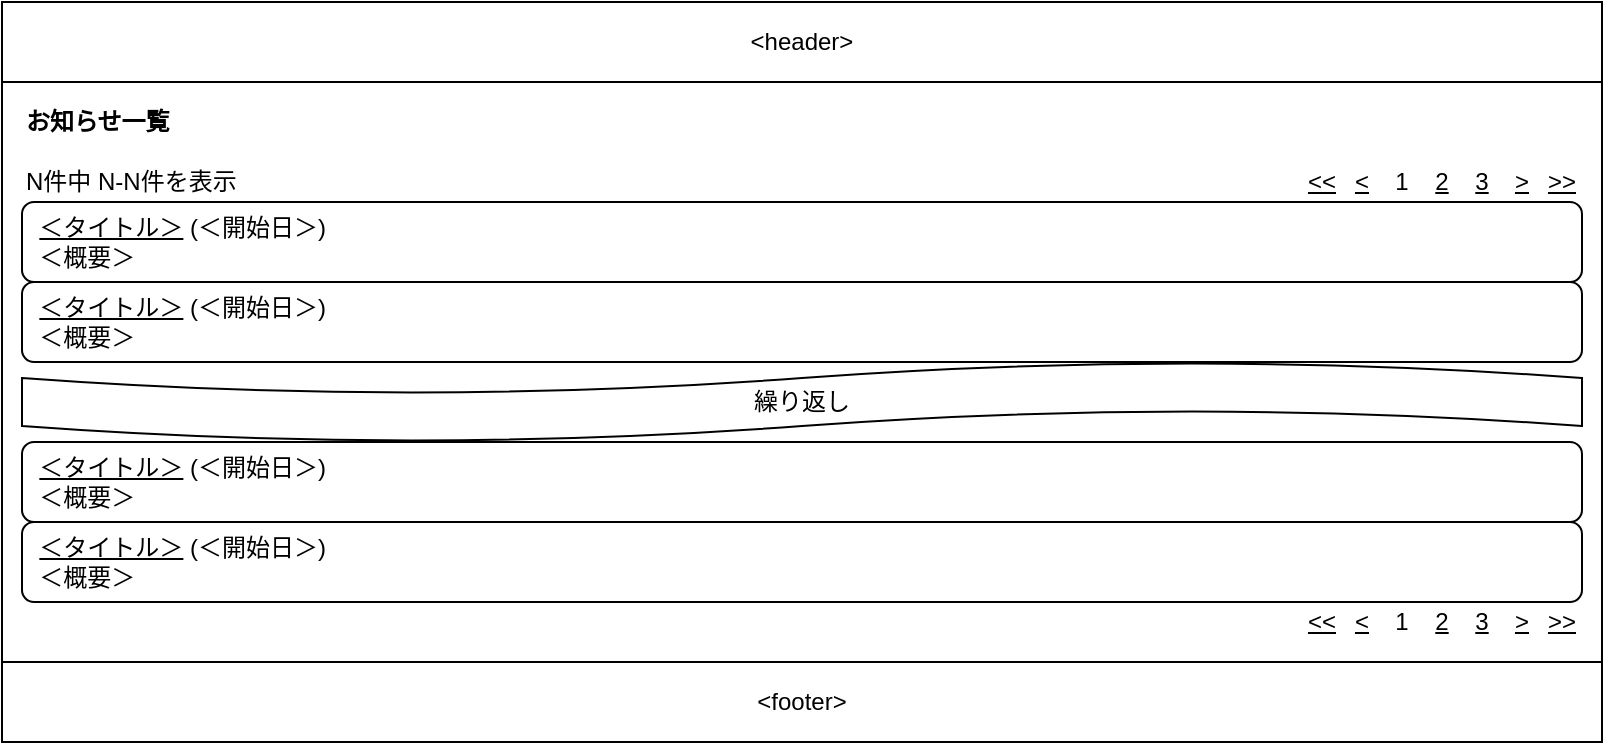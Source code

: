 <mxfile version="14.1.8" type="device"><diagram id="0wbFu1w7UtDS3FDH7eoJ" name="ページ1"><mxGraphModel dx="1106" dy="764" grid="1" gridSize="10" guides="1" tooltips="1" connect="1" arrows="1" fold="1" page="1" pageScale="1" pageWidth="827" pageHeight="1169" math="0" shadow="0"><root><mxCell id="0"/><mxCell id="1" parent="0"/><mxCell id="nQ5bIT8fBWYlCShx5FUW-1" value="&amp;lt;header&amp;gt;" style="rounded=0;whiteSpace=wrap;html=1;fillColor=none;" parent="1" vertex="1"><mxGeometry width="800" height="40" as="geometry"/></mxCell><mxCell id="nQ5bIT8fBWYlCShx5FUW-2" value="" style="rounded=0;whiteSpace=wrap;html=1;fillColor=none;" parent="1" vertex="1"><mxGeometry y="40" width="800" height="290" as="geometry"/></mxCell><mxCell id="nQ5bIT8fBWYlCShx5FUW-3" value="&lt;b&gt;お知らせ一覧&lt;/b&gt;" style="text;html=1;strokeColor=none;fillColor=none;align=left;verticalAlign=middle;whiteSpace=wrap;rounded=0;" parent="1" vertex="1"><mxGeometry x="10" y="50" width="80" height="20" as="geometry"/></mxCell><mxCell id="nQ5bIT8fBWYlCShx5FUW-4" value="&lt;span&gt;&amp;nbsp;&amp;nbsp;&lt;/span&gt;&lt;u&gt;＜タイトル＞&lt;/u&gt;&amp;nbsp;(＜開始日＞)&lt;br&gt;&lt;div&gt;&lt;span&gt;&amp;nbsp; ＜概要＞&lt;/span&gt;&lt;/div&gt;" style="rounded=1;whiteSpace=wrap;html=1;align=left;" parent="1" vertex="1"><mxGeometry x="10" y="100" width="780" height="40" as="geometry"/></mxCell><mxCell id="nQ5bIT8fBWYlCShx5FUW-5" value="N件中 N-N件を表示" style="text;html=1;strokeColor=none;fillColor=none;align=left;verticalAlign=middle;whiteSpace=wrap;rounded=0;" parent="1" vertex="1"><mxGeometry x="10" y="80" width="110" height="20" as="geometry"/></mxCell><mxCell id="nQ5bIT8fBWYlCShx5FUW-21" value="" style="group" parent="1" vertex="1" connectable="0"><mxGeometry x="650" y="80" width="140" height="20" as="geometry"/></mxCell><mxCell id="nQ5bIT8fBWYlCShx5FUW-13" value="&lt;u&gt;&amp;lt;&lt;/u&gt;" style="text;html=1;strokeColor=none;fillColor=none;align=center;verticalAlign=middle;whiteSpace=wrap;rounded=0;" parent="nQ5bIT8fBWYlCShx5FUW-21" vertex="1"><mxGeometry x="20" width="20" height="20" as="geometry"/></mxCell><mxCell id="nQ5bIT8fBWYlCShx5FUW-14" value="1" style="text;html=1;strokeColor=none;fillColor=none;align=center;verticalAlign=middle;whiteSpace=wrap;rounded=0;" parent="nQ5bIT8fBWYlCShx5FUW-21" vertex="1"><mxGeometry x="40" width="20" height="20" as="geometry"/></mxCell><mxCell id="nQ5bIT8fBWYlCShx5FUW-15" value="&lt;u&gt;2&lt;/u&gt;" style="text;html=1;strokeColor=none;fillColor=none;align=center;verticalAlign=middle;whiteSpace=wrap;rounded=0;" parent="nQ5bIT8fBWYlCShx5FUW-21" vertex="1"><mxGeometry x="60" width="20" height="20" as="geometry"/></mxCell><mxCell id="nQ5bIT8fBWYlCShx5FUW-16" value="&lt;u&gt;3&lt;/u&gt;" style="text;html=1;strokeColor=none;fillColor=none;align=center;verticalAlign=middle;whiteSpace=wrap;rounded=0;" parent="nQ5bIT8fBWYlCShx5FUW-21" vertex="1"><mxGeometry x="80" width="20" height="20" as="geometry"/></mxCell><mxCell id="nQ5bIT8fBWYlCShx5FUW-17" value="&lt;u&gt;&amp;gt;&lt;/u&gt;" style="text;html=1;strokeColor=none;fillColor=none;align=center;verticalAlign=middle;whiteSpace=wrap;rounded=0;" parent="nQ5bIT8fBWYlCShx5FUW-21" vertex="1"><mxGeometry x="100" width="20" height="20" as="geometry"/></mxCell><mxCell id="nQ5bIT8fBWYlCShx5FUW-18" value="&lt;u&gt;&amp;gt;&amp;gt;&lt;/u&gt;" style="text;html=1;strokeColor=none;fillColor=none;align=center;verticalAlign=middle;whiteSpace=wrap;rounded=0;" parent="nQ5bIT8fBWYlCShx5FUW-21" vertex="1"><mxGeometry x="120" width="20" height="20" as="geometry"/></mxCell><mxCell id="nQ5bIT8fBWYlCShx5FUW-20" value="&lt;u&gt;&amp;lt;&amp;lt;&lt;/u&gt;" style="text;html=1;strokeColor=none;fillColor=none;align=center;verticalAlign=middle;whiteSpace=wrap;rounded=0;" parent="nQ5bIT8fBWYlCShx5FUW-21" vertex="1"><mxGeometry width="20" height="20" as="geometry"/></mxCell><mxCell id="nQ5bIT8fBWYlCShx5FUW-45" value="" style="group" parent="1" vertex="1" connectable="0"><mxGeometry x="650" y="300" width="140" height="20" as="geometry"/></mxCell><mxCell id="nQ5bIT8fBWYlCShx5FUW-46" value="&lt;u&gt;&amp;lt;&lt;/u&gt;" style="text;html=1;strokeColor=none;fillColor=none;align=center;verticalAlign=middle;whiteSpace=wrap;rounded=0;" parent="nQ5bIT8fBWYlCShx5FUW-45" vertex="1"><mxGeometry x="20" width="20" height="20" as="geometry"/></mxCell><mxCell id="nQ5bIT8fBWYlCShx5FUW-47" value="1" style="text;html=1;strokeColor=none;fillColor=none;align=center;verticalAlign=middle;whiteSpace=wrap;rounded=0;" parent="nQ5bIT8fBWYlCShx5FUW-45" vertex="1"><mxGeometry x="40" width="20" height="20" as="geometry"/></mxCell><mxCell id="nQ5bIT8fBWYlCShx5FUW-48" value="&lt;u&gt;2&lt;/u&gt;" style="text;html=1;strokeColor=none;fillColor=none;align=center;verticalAlign=middle;whiteSpace=wrap;rounded=0;" parent="nQ5bIT8fBWYlCShx5FUW-45" vertex="1"><mxGeometry x="60.0" width="20" height="20" as="geometry"/></mxCell><mxCell id="nQ5bIT8fBWYlCShx5FUW-49" value="&lt;u&gt;3&lt;/u&gt;" style="text;html=1;strokeColor=none;fillColor=none;align=center;verticalAlign=middle;whiteSpace=wrap;rounded=0;" parent="nQ5bIT8fBWYlCShx5FUW-45" vertex="1"><mxGeometry x="80" width="20" height="20" as="geometry"/></mxCell><mxCell id="nQ5bIT8fBWYlCShx5FUW-50" value="&lt;u&gt;&amp;gt;&lt;/u&gt;" style="text;html=1;strokeColor=none;fillColor=none;align=center;verticalAlign=middle;whiteSpace=wrap;rounded=0;" parent="nQ5bIT8fBWYlCShx5FUW-45" vertex="1"><mxGeometry x="100" width="20" height="20" as="geometry"/></mxCell><mxCell id="nQ5bIT8fBWYlCShx5FUW-51" value="&lt;u&gt;&amp;gt;&amp;gt;&lt;/u&gt;" style="text;html=1;strokeColor=none;fillColor=none;align=center;verticalAlign=middle;whiteSpace=wrap;rounded=0;" parent="nQ5bIT8fBWYlCShx5FUW-45" vertex="1"><mxGeometry x="120.0" width="20" height="20" as="geometry"/></mxCell><mxCell id="nQ5bIT8fBWYlCShx5FUW-52" value="&lt;u&gt;&amp;lt;&amp;lt;&lt;/u&gt;" style="text;html=1;strokeColor=none;fillColor=none;align=center;verticalAlign=middle;whiteSpace=wrap;rounded=0;" parent="nQ5bIT8fBWYlCShx5FUW-45" vertex="1"><mxGeometry width="20" height="20" as="geometry"/></mxCell><mxCell id="nQ5bIT8fBWYlCShx5FUW-53" value="&amp;lt;footer&amp;gt;" style="rounded=0;whiteSpace=wrap;html=1;fillColor=none;" parent="1" vertex="1"><mxGeometry y="330" width="800" height="40" as="geometry"/></mxCell><mxCell id="nQ5bIT8fBWYlCShx5FUW-54" value="&lt;span&gt;&amp;nbsp;&amp;nbsp;&lt;/span&gt;&lt;u&gt;＜タイトル＞&lt;/u&gt;&amp;nbsp;(＜開始日＞)&lt;br&gt;&lt;div&gt;&lt;span&gt;&amp;nbsp; ＜概要＞&lt;/span&gt;&lt;/div&gt;" style="rounded=1;whiteSpace=wrap;html=1;align=left;" parent="1" vertex="1"><mxGeometry x="10" y="140" width="780" height="40" as="geometry"/></mxCell><mxCell id="nQ5bIT8fBWYlCShx5FUW-55" value="&lt;span&gt;&amp;nbsp;&amp;nbsp;&lt;/span&gt;&lt;u&gt;＜タイトル＞&lt;/u&gt;&amp;nbsp;(＜開始日＞)&lt;br&gt;&lt;div&gt;&lt;span&gt;&amp;nbsp; ＜概要＞&lt;/span&gt;&lt;/div&gt;" style="rounded=1;whiteSpace=wrap;html=1;align=left;" parent="1" vertex="1"><mxGeometry x="10" y="220" width="780" height="40" as="geometry"/></mxCell><mxCell id="nQ5bIT8fBWYlCShx5FUW-56" value="&lt;span&gt;&amp;nbsp;&amp;nbsp;&lt;/span&gt;&lt;u&gt;＜タイトル＞&lt;/u&gt;&amp;nbsp;(＜開始日＞)&lt;br&gt;&lt;div&gt;&lt;span&gt;&amp;nbsp; ＜概要＞&lt;/span&gt;&lt;/div&gt;" style="rounded=1;whiteSpace=wrap;html=1;align=left;" parent="1" vertex="1"><mxGeometry x="10" y="260" width="780" height="40" as="geometry"/></mxCell><mxCell id="nQ5bIT8fBWYlCShx5FUW-24" value="繰り返し" style="shape=tape;whiteSpace=wrap;html=1;align=center;" parent="1" vertex="1"><mxGeometry x="10" y="180" width="780" height="40" as="geometry"/></mxCell></root></mxGraphModel></diagram></mxfile>